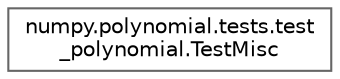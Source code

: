 digraph "Graphical Class Hierarchy"
{
 // LATEX_PDF_SIZE
  bgcolor="transparent";
  edge [fontname=Helvetica,fontsize=10,labelfontname=Helvetica,labelfontsize=10];
  node [fontname=Helvetica,fontsize=10,shape=box,height=0.2,width=0.4];
  rankdir="LR";
  Node0 [id="Node000000",label="numpy.polynomial.tests.test\l_polynomial.TestMisc",height=0.2,width=0.4,color="grey40", fillcolor="white", style="filled",URL="$df/d92/classnumpy_1_1polynomial_1_1tests_1_1test__polynomial_1_1TestMisc.html",tooltip=" "];
}
